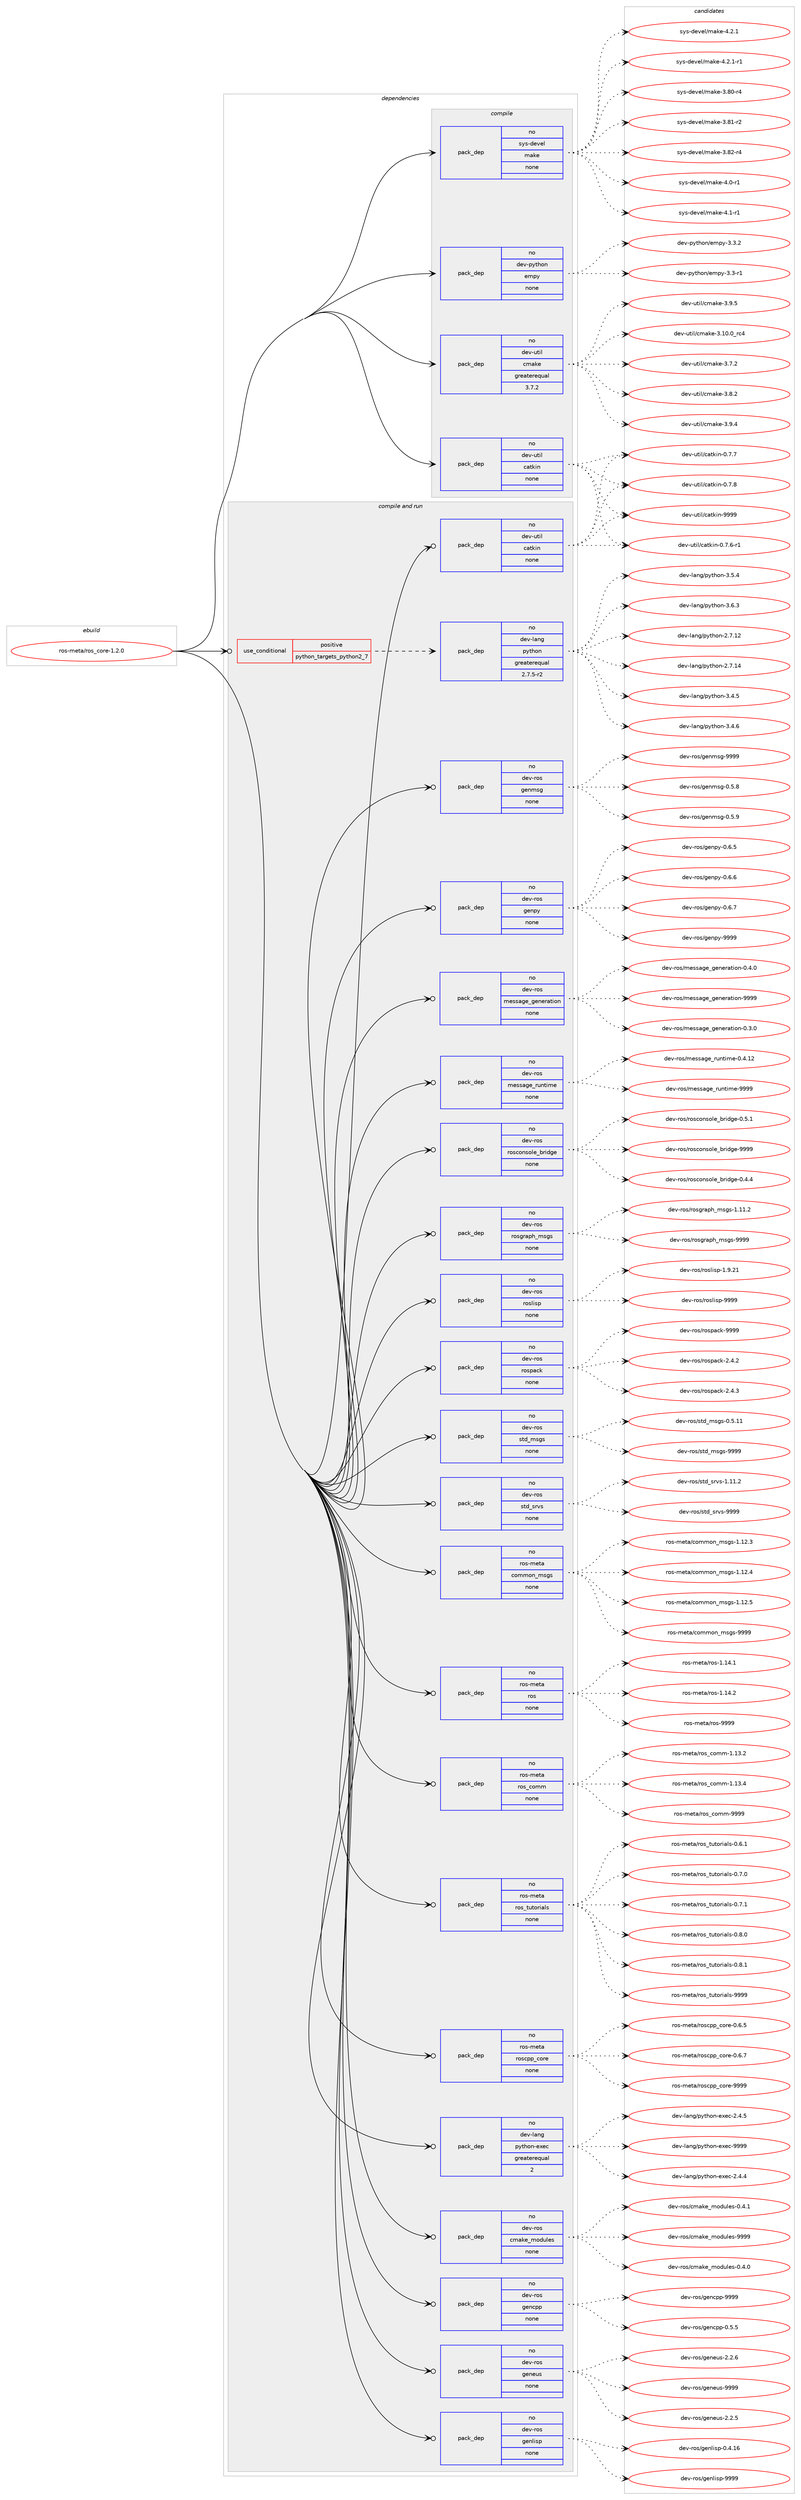 digraph prolog {

# *************
# Graph options
# *************

newrank=true;
concentrate=true;
compound=true;
graph [rankdir=LR,fontname=Helvetica,fontsize=10,ranksep=1.5];#, ranksep=2.5, nodesep=0.2];
edge  [arrowhead=vee];
node  [fontname=Helvetica,fontsize=10];

# **********
# The ebuild
# **********

subgraph cluster_leftcol {
color=gray;
rank=same;
label=<<i>ebuild</i>>;
id [label="ros-meta/ros_core-1.2.0", color=red, width=4, href="../ros-meta/ros_core-1.2.0.svg"];
}

# ****************
# The dependencies
# ****************

subgraph cluster_midcol {
color=gray;
label=<<i>dependencies</i>>;
subgraph cluster_compile {
fillcolor="#eeeeee";
style=filled;
label=<<i>compile</i>>;
subgraph pack325973 {
dependency442680 [label=<<TABLE BORDER="0" CELLBORDER="1" CELLSPACING="0" CELLPADDING="4" WIDTH="220"><TR><TD ROWSPAN="6" CELLPADDING="30">pack_dep</TD></TR><TR><TD WIDTH="110">no</TD></TR><TR><TD>dev-python</TD></TR><TR><TD>empy</TD></TR><TR><TD>none</TD></TR><TR><TD></TD></TR></TABLE>>, shape=none, color=blue];
}
id:e -> dependency442680:w [weight=20,style="solid",arrowhead="vee"];
subgraph pack325974 {
dependency442681 [label=<<TABLE BORDER="0" CELLBORDER="1" CELLSPACING="0" CELLPADDING="4" WIDTH="220"><TR><TD ROWSPAN="6" CELLPADDING="30">pack_dep</TD></TR><TR><TD WIDTH="110">no</TD></TR><TR><TD>dev-util</TD></TR><TR><TD>catkin</TD></TR><TR><TD>none</TD></TR><TR><TD></TD></TR></TABLE>>, shape=none, color=blue];
}
id:e -> dependency442681:w [weight=20,style="solid",arrowhead="vee"];
subgraph pack325975 {
dependency442682 [label=<<TABLE BORDER="0" CELLBORDER="1" CELLSPACING="0" CELLPADDING="4" WIDTH="220"><TR><TD ROWSPAN="6" CELLPADDING="30">pack_dep</TD></TR><TR><TD WIDTH="110">no</TD></TR><TR><TD>dev-util</TD></TR><TR><TD>cmake</TD></TR><TR><TD>greaterequal</TD></TR><TR><TD>3.7.2</TD></TR></TABLE>>, shape=none, color=blue];
}
id:e -> dependency442682:w [weight=20,style="solid",arrowhead="vee"];
subgraph pack325976 {
dependency442683 [label=<<TABLE BORDER="0" CELLBORDER="1" CELLSPACING="0" CELLPADDING="4" WIDTH="220"><TR><TD ROWSPAN="6" CELLPADDING="30">pack_dep</TD></TR><TR><TD WIDTH="110">no</TD></TR><TR><TD>sys-devel</TD></TR><TR><TD>make</TD></TR><TR><TD>none</TD></TR><TR><TD></TD></TR></TABLE>>, shape=none, color=blue];
}
id:e -> dependency442683:w [weight=20,style="solid",arrowhead="vee"];
}
subgraph cluster_compileandrun {
fillcolor="#eeeeee";
style=filled;
label=<<i>compile and run</i>>;
subgraph cond109058 {
dependency442684 [label=<<TABLE BORDER="0" CELLBORDER="1" CELLSPACING="0" CELLPADDING="4"><TR><TD ROWSPAN="3" CELLPADDING="10">use_conditional</TD></TR><TR><TD>positive</TD></TR><TR><TD>python_targets_python2_7</TD></TR></TABLE>>, shape=none, color=red];
subgraph pack325977 {
dependency442685 [label=<<TABLE BORDER="0" CELLBORDER="1" CELLSPACING="0" CELLPADDING="4" WIDTH="220"><TR><TD ROWSPAN="6" CELLPADDING="30">pack_dep</TD></TR><TR><TD WIDTH="110">no</TD></TR><TR><TD>dev-lang</TD></TR><TR><TD>python</TD></TR><TR><TD>greaterequal</TD></TR><TR><TD>2.7.5-r2</TD></TR></TABLE>>, shape=none, color=blue];
}
dependency442684:e -> dependency442685:w [weight=20,style="dashed",arrowhead="vee"];
}
id:e -> dependency442684:w [weight=20,style="solid",arrowhead="odotvee"];
subgraph pack325978 {
dependency442686 [label=<<TABLE BORDER="0" CELLBORDER="1" CELLSPACING="0" CELLPADDING="4" WIDTH="220"><TR><TD ROWSPAN="6" CELLPADDING="30">pack_dep</TD></TR><TR><TD WIDTH="110">no</TD></TR><TR><TD>dev-lang</TD></TR><TR><TD>python-exec</TD></TR><TR><TD>greaterequal</TD></TR><TR><TD>2</TD></TR></TABLE>>, shape=none, color=blue];
}
id:e -> dependency442686:w [weight=20,style="solid",arrowhead="odotvee"];
subgraph pack325979 {
dependency442687 [label=<<TABLE BORDER="0" CELLBORDER="1" CELLSPACING="0" CELLPADDING="4" WIDTH="220"><TR><TD ROWSPAN="6" CELLPADDING="30">pack_dep</TD></TR><TR><TD WIDTH="110">no</TD></TR><TR><TD>dev-ros</TD></TR><TR><TD>cmake_modules</TD></TR><TR><TD>none</TD></TR><TR><TD></TD></TR></TABLE>>, shape=none, color=blue];
}
id:e -> dependency442687:w [weight=20,style="solid",arrowhead="odotvee"];
subgraph pack325980 {
dependency442688 [label=<<TABLE BORDER="0" CELLBORDER="1" CELLSPACING="0" CELLPADDING="4" WIDTH="220"><TR><TD ROWSPAN="6" CELLPADDING="30">pack_dep</TD></TR><TR><TD WIDTH="110">no</TD></TR><TR><TD>dev-ros</TD></TR><TR><TD>gencpp</TD></TR><TR><TD>none</TD></TR><TR><TD></TD></TR></TABLE>>, shape=none, color=blue];
}
id:e -> dependency442688:w [weight=20,style="solid",arrowhead="odotvee"];
subgraph pack325981 {
dependency442689 [label=<<TABLE BORDER="0" CELLBORDER="1" CELLSPACING="0" CELLPADDING="4" WIDTH="220"><TR><TD ROWSPAN="6" CELLPADDING="30">pack_dep</TD></TR><TR><TD WIDTH="110">no</TD></TR><TR><TD>dev-ros</TD></TR><TR><TD>geneus</TD></TR><TR><TD>none</TD></TR><TR><TD></TD></TR></TABLE>>, shape=none, color=blue];
}
id:e -> dependency442689:w [weight=20,style="solid",arrowhead="odotvee"];
subgraph pack325982 {
dependency442690 [label=<<TABLE BORDER="0" CELLBORDER="1" CELLSPACING="0" CELLPADDING="4" WIDTH="220"><TR><TD ROWSPAN="6" CELLPADDING="30">pack_dep</TD></TR><TR><TD WIDTH="110">no</TD></TR><TR><TD>dev-ros</TD></TR><TR><TD>genlisp</TD></TR><TR><TD>none</TD></TR><TR><TD></TD></TR></TABLE>>, shape=none, color=blue];
}
id:e -> dependency442690:w [weight=20,style="solid",arrowhead="odotvee"];
subgraph pack325983 {
dependency442691 [label=<<TABLE BORDER="0" CELLBORDER="1" CELLSPACING="0" CELLPADDING="4" WIDTH="220"><TR><TD ROWSPAN="6" CELLPADDING="30">pack_dep</TD></TR><TR><TD WIDTH="110">no</TD></TR><TR><TD>dev-ros</TD></TR><TR><TD>genmsg</TD></TR><TR><TD>none</TD></TR><TR><TD></TD></TR></TABLE>>, shape=none, color=blue];
}
id:e -> dependency442691:w [weight=20,style="solid",arrowhead="odotvee"];
subgraph pack325984 {
dependency442692 [label=<<TABLE BORDER="0" CELLBORDER="1" CELLSPACING="0" CELLPADDING="4" WIDTH="220"><TR><TD ROWSPAN="6" CELLPADDING="30">pack_dep</TD></TR><TR><TD WIDTH="110">no</TD></TR><TR><TD>dev-ros</TD></TR><TR><TD>genpy</TD></TR><TR><TD>none</TD></TR><TR><TD></TD></TR></TABLE>>, shape=none, color=blue];
}
id:e -> dependency442692:w [weight=20,style="solid",arrowhead="odotvee"];
subgraph pack325985 {
dependency442693 [label=<<TABLE BORDER="0" CELLBORDER="1" CELLSPACING="0" CELLPADDING="4" WIDTH="220"><TR><TD ROWSPAN="6" CELLPADDING="30">pack_dep</TD></TR><TR><TD WIDTH="110">no</TD></TR><TR><TD>dev-ros</TD></TR><TR><TD>message_generation</TD></TR><TR><TD>none</TD></TR><TR><TD></TD></TR></TABLE>>, shape=none, color=blue];
}
id:e -> dependency442693:w [weight=20,style="solid",arrowhead="odotvee"];
subgraph pack325986 {
dependency442694 [label=<<TABLE BORDER="0" CELLBORDER="1" CELLSPACING="0" CELLPADDING="4" WIDTH="220"><TR><TD ROWSPAN="6" CELLPADDING="30">pack_dep</TD></TR><TR><TD WIDTH="110">no</TD></TR><TR><TD>dev-ros</TD></TR><TR><TD>message_runtime</TD></TR><TR><TD>none</TD></TR><TR><TD></TD></TR></TABLE>>, shape=none, color=blue];
}
id:e -> dependency442694:w [weight=20,style="solid",arrowhead="odotvee"];
subgraph pack325987 {
dependency442695 [label=<<TABLE BORDER="0" CELLBORDER="1" CELLSPACING="0" CELLPADDING="4" WIDTH="220"><TR><TD ROWSPAN="6" CELLPADDING="30">pack_dep</TD></TR><TR><TD WIDTH="110">no</TD></TR><TR><TD>dev-ros</TD></TR><TR><TD>rosconsole_bridge</TD></TR><TR><TD>none</TD></TR><TR><TD></TD></TR></TABLE>>, shape=none, color=blue];
}
id:e -> dependency442695:w [weight=20,style="solid",arrowhead="odotvee"];
subgraph pack325988 {
dependency442696 [label=<<TABLE BORDER="0" CELLBORDER="1" CELLSPACING="0" CELLPADDING="4" WIDTH="220"><TR><TD ROWSPAN="6" CELLPADDING="30">pack_dep</TD></TR><TR><TD WIDTH="110">no</TD></TR><TR><TD>dev-ros</TD></TR><TR><TD>rosgraph_msgs</TD></TR><TR><TD>none</TD></TR><TR><TD></TD></TR></TABLE>>, shape=none, color=blue];
}
id:e -> dependency442696:w [weight=20,style="solid",arrowhead="odotvee"];
subgraph pack325989 {
dependency442697 [label=<<TABLE BORDER="0" CELLBORDER="1" CELLSPACING="0" CELLPADDING="4" WIDTH="220"><TR><TD ROWSPAN="6" CELLPADDING="30">pack_dep</TD></TR><TR><TD WIDTH="110">no</TD></TR><TR><TD>dev-ros</TD></TR><TR><TD>roslisp</TD></TR><TR><TD>none</TD></TR><TR><TD></TD></TR></TABLE>>, shape=none, color=blue];
}
id:e -> dependency442697:w [weight=20,style="solid",arrowhead="odotvee"];
subgraph pack325990 {
dependency442698 [label=<<TABLE BORDER="0" CELLBORDER="1" CELLSPACING="0" CELLPADDING="4" WIDTH="220"><TR><TD ROWSPAN="6" CELLPADDING="30">pack_dep</TD></TR><TR><TD WIDTH="110">no</TD></TR><TR><TD>dev-ros</TD></TR><TR><TD>rospack</TD></TR><TR><TD>none</TD></TR><TR><TD></TD></TR></TABLE>>, shape=none, color=blue];
}
id:e -> dependency442698:w [weight=20,style="solid",arrowhead="odotvee"];
subgraph pack325991 {
dependency442699 [label=<<TABLE BORDER="0" CELLBORDER="1" CELLSPACING="0" CELLPADDING="4" WIDTH="220"><TR><TD ROWSPAN="6" CELLPADDING="30">pack_dep</TD></TR><TR><TD WIDTH="110">no</TD></TR><TR><TD>dev-ros</TD></TR><TR><TD>std_msgs</TD></TR><TR><TD>none</TD></TR><TR><TD></TD></TR></TABLE>>, shape=none, color=blue];
}
id:e -> dependency442699:w [weight=20,style="solid",arrowhead="odotvee"];
subgraph pack325992 {
dependency442700 [label=<<TABLE BORDER="0" CELLBORDER="1" CELLSPACING="0" CELLPADDING="4" WIDTH="220"><TR><TD ROWSPAN="6" CELLPADDING="30">pack_dep</TD></TR><TR><TD WIDTH="110">no</TD></TR><TR><TD>dev-ros</TD></TR><TR><TD>std_srvs</TD></TR><TR><TD>none</TD></TR><TR><TD></TD></TR></TABLE>>, shape=none, color=blue];
}
id:e -> dependency442700:w [weight=20,style="solid",arrowhead="odotvee"];
subgraph pack325993 {
dependency442701 [label=<<TABLE BORDER="0" CELLBORDER="1" CELLSPACING="0" CELLPADDING="4" WIDTH="220"><TR><TD ROWSPAN="6" CELLPADDING="30">pack_dep</TD></TR><TR><TD WIDTH="110">no</TD></TR><TR><TD>dev-util</TD></TR><TR><TD>catkin</TD></TR><TR><TD>none</TD></TR><TR><TD></TD></TR></TABLE>>, shape=none, color=blue];
}
id:e -> dependency442701:w [weight=20,style="solid",arrowhead="odotvee"];
subgraph pack325994 {
dependency442702 [label=<<TABLE BORDER="0" CELLBORDER="1" CELLSPACING="0" CELLPADDING="4" WIDTH="220"><TR><TD ROWSPAN="6" CELLPADDING="30">pack_dep</TD></TR><TR><TD WIDTH="110">no</TD></TR><TR><TD>ros-meta</TD></TR><TR><TD>common_msgs</TD></TR><TR><TD>none</TD></TR><TR><TD></TD></TR></TABLE>>, shape=none, color=blue];
}
id:e -> dependency442702:w [weight=20,style="solid",arrowhead="odotvee"];
subgraph pack325995 {
dependency442703 [label=<<TABLE BORDER="0" CELLBORDER="1" CELLSPACING="0" CELLPADDING="4" WIDTH="220"><TR><TD ROWSPAN="6" CELLPADDING="30">pack_dep</TD></TR><TR><TD WIDTH="110">no</TD></TR><TR><TD>ros-meta</TD></TR><TR><TD>ros</TD></TR><TR><TD>none</TD></TR><TR><TD></TD></TR></TABLE>>, shape=none, color=blue];
}
id:e -> dependency442703:w [weight=20,style="solid",arrowhead="odotvee"];
subgraph pack325996 {
dependency442704 [label=<<TABLE BORDER="0" CELLBORDER="1" CELLSPACING="0" CELLPADDING="4" WIDTH="220"><TR><TD ROWSPAN="6" CELLPADDING="30">pack_dep</TD></TR><TR><TD WIDTH="110">no</TD></TR><TR><TD>ros-meta</TD></TR><TR><TD>ros_comm</TD></TR><TR><TD>none</TD></TR><TR><TD></TD></TR></TABLE>>, shape=none, color=blue];
}
id:e -> dependency442704:w [weight=20,style="solid",arrowhead="odotvee"];
subgraph pack325997 {
dependency442705 [label=<<TABLE BORDER="0" CELLBORDER="1" CELLSPACING="0" CELLPADDING="4" WIDTH="220"><TR><TD ROWSPAN="6" CELLPADDING="30">pack_dep</TD></TR><TR><TD WIDTH="110">no</TD></TR><TR><TD>ros-meta</TD></TR><TR><TD>ros_tutorials</TD></TR><TR><TD>none</TD></TR><TR><TD></TD></TR></TABLE>>, shape=none, color=blue];
}
id:e -> dependency442705:w [weight=20,style="solid",arrowhead="odotvee"];
subgraph pack325998 {
dependency442706 [label=<<TABLE BORDER="0" CELLBORDER="1" CELLSPACING="0" CELLPADDING="4" WIDTH="220"><TR><TD ROWSPAN="6" CELLPADDING="30">pack_dep</TD></TR><TR><TD WIDTH="110">no</TD></TR><TR><TD>ros-meta</TD></TR><TR><TD>roscpp_core</TD></TR><TR><TD>none</TD></TR><TR><TD></TD></TR></TABLE>>, shape=none, color=blue];
}
id:e -> dependency442706:w [weight=20,style="solid",arrowhead="odotvee"];
}
subgraph cluster_run {
fillcolor="#eeeeee";
style=filled;
label=<<i>run</i>>;
}
}

# **************
# The candidates
# **************

subgraph cluster_choices {
rank=same;
color=gray;
label=<<i>candidates</i>>;

subgraph choice325973 {
color=black;
nodesep=1;
choice1001011184511212111610411111047101109112121455146514511449 [label="dev-python/empy-3.3-r1", color=red, width=4,href="../dev-python/empy-3.3-r1.svg"];
choice1001011184511212111610411111047101109112121455146514650 [label="dev-python/empy-3.3.2", color=red, width=4,href="../dev-python/empy-3.3.2.svg"];
dependency442680:e -> choice1001011184511212111610411111047101109112121455146514511449:w [style=dotted,weight="100"];
dependency442680:e -> choice1001011184511212111610411111047101109112121455146514650:w [style=dotted,weight="100"];
}
subgraph choice325974 {
color=black;
nodesep=1;
choice100101118451171161051084799971161071051104548465546544511449 [label="dev-util/catkin-0.7.6-r1", color=red, width=4,href="../dev-util/catkin-0.7.6-r1.svg"];
choice10010111845117116105108479997116107105110454846554655 [label="dev-util/catkin-0.7.7", color=red, width=4,href="../dev-util/catkin-0.7.7.svg"];
choice10010111845117116105108479997116107105110454846554656 [label="dev-util/catkin-0.7.8", color=red, width=4,href="../dev-util/catkin-0.7.8.svg"];
choice100101118451171161051084799971161071051104557575757 [label="dev-util/catkin-9999", color=red, width=4,href="../dev-util/catkin-9999.svg"];
dependency442681:e -> choice100101118451171161051084799971161071051104548465546544511449:w [style=dotted,weight="100"];
dependency442681:e -> choice10010111845117116105108479997116107105110454846554655:w [style=dotted,weight="100"];
dependency442681:e -> choice10010111845117116105108479997116107105110454846554656:w [style=dotted,weight="100"];
dependency442681:e -> choice100101118451171161051084799971161071051104557575757:w [style=dotted,weight="100"];
}
subgraph choice325975 {
color=black;
nodesep=1;
choice1001011184511711610510847991099710710145514649484648951149952 [label="dev-util/cmake-3.10.0_rc4", color=red, width=4,href="../dev-util/cmake-3.10.0_rc4.svg"];
choice10010111845117116105108479910997107101455146554650 [label="dev-util/cmake-3.7.2", color=red, width=4,href="../dev-util/cmake-3.7.2.svg"];
choice10010111845117116105108479910997107101455146564650 [label="dev-util/cmake-3.8.2", color=red, width=4,href="../dev-util/cmake-3.8.2.svg"];
choice10010111845117116105108479910997107101455146574652 [label="dev-util/cmake-3.9.4", color=red, width=4,href="../dev-util/cmake-3.9.4.svg"];
choice10010111845117116105108479910997107101455146574653 [label="dev-util/cmake-3.9.5", color=red, width=4,href="../dev-util/cmake-3.9.5.svg"];
dependency442682:e -> choice1001011184511711610510847991099710710145514649484648951149952:w [style=dotted,weight="100"];
dependency442682:e -> choice10010111845117116105108479910997107101455146554650:w [style=dotted,weight="100"];
dependency442682:e -> choice10010111845117116105108479910997107101455146564650:w [style=dotted,weight="100"];
dependency442682:e -> choice10010111845117116105108479910997107101455146574652:w [style=dotted,weight="100"];
dependency442682:e -> choice10010111845117116105108479910997107101455146574653:w [style=dotted,weight="100"];
}
subgraph choice325976 {
color=black;
nodesep=1;
choice11512111545100101118101108471099710710145514656484511452 [label="sys-devel/make-3.80-r4", color=red, width=4,href="../sys-devel/make-3.80-r4.svg"];
choice11512111545100101118101108471099710710145514656494511450 [label="sys-devel/make-3.81-r2", color=red, width=4,href="../sys-devel/make-3.81-r2.svg"];
choice11512111545100101118101108471099710710145514656504511452 [label="sys-devel/make-3.82-r4", color=red, width=4,href="../sys-devel/make-3.82-r4.svg"];
choice115121115451001011181011084710997107101455246484511449 [label="sys-devel/make-4.0-r1", color=red, width=4,href="../sys-devel/make-4.0-r1.svg"];
choice115121115451001011181011084710997107101455246494511449 [label="sys-devel/make-4.1-r1", color=red, width=4,href="../sys-devel/make-4.1-r1.svg"];
choice115121115451001011181011084710997107101455246504649 [label="sys-devel/make-4.2.1", color=red, width=4,href="../sys-devel/make-4.2.1.svg"];
choice1151211154510010111810110847109971071014552465046494511449 [label="sys-devel/make-4.2.1-r1", color=red, width=4,href="../sys-devel/make-4.2.1-r1.svg"];
dependency442683:e -> choice11512111545100101118101108471099710710145514656484511452:w [style=dotted,weight="100"];
dependency442683:e -> choice11512111545100101118101108471099710710145514656494511450:w [style=dotted,weight="100"];
dependency442683:e -> choice11512111545100101118101108471099710710145514656504511452:w [style=dotted,weight="100"];
dependency442683:e -> choice115121115451001011181011084710997107101455246484511449:w [style=dotted,weight="100"];
dependency442683:e -> choice115121115451001011181011084710997107101455246494511449:w [style=dotted,weight="100"];
dependency442683:e -> choice115121115451001011181011084710997107101455246504649:w [style=dotted,weight="100"];
dependency442683:e -> choice1151211154510010111810110847109971071014552465046494511449:w [style=dotted,weight="100"];
}
subgraph choice325977 {
color=black;
nodesep=1;
choice10010111845108971101034711212111610411111045504655464950 [label="dev-lang/python-2.7.12", color=red, width=4,href="../dev-lang/python-2.7.12.svg"];
choice10010111845108971101034711212111610411111045504655464952 [label="dev-lang/python-2.7.14", color=red, width=4,href="../dev-lang/python-2.7.14.svg"];
choice100101118451089711010347112121116104111110455146524653 [label="dev-lang/python-3.4.5", color=red, width=4,href="../dev-lang/python-3.4.5.svg"];
choice100101118451089711010347112121116104111110455146524654 [label="dev-lang/python-3.4.6", color=red, width=4,href="../dev-lang/python-3.4.6.svg"];
choice100101118451089711010347112121116104111110455146534652 [label="dev-lang/python-3.5.4", color=red, width=4,href="../dev-lang/python-3.5.4.svg"];
choice100101118451089711010347112121116104111110455146544651 [label="dev-lang/python-3.6.3", color=red, width=4,href="../dev-lang/python-3.6.3.svg"];
dependency442685:e -> choice10010111845108971101034711212111610411111045504655464950:w [style=dotted,weight="100"];
dependency442685:e -> choice10010111845108971101034711212111610411111045504655464952:w [style=dotted,weight="100"];
dependency442685:e -> choice100101118451089711010347112121116104111110455146524653:w [style=dotted,weight="100"];
dependency442685:e -> choice100101118451089711010347112121116104111110455146524654:w [style=dotted,weight="100"];
dependency442685:e -> choice100101118451089711010347112121116104111110455146534652:w [style=dotted,weight="100"];
dependency442685:e -> choice100101118451089711010347112121116104111110455146544651:w [style=dotted,weight="100"];
}
subgraph choice325978 {
color=black;
nodesep=1;
choice1001011184510897110103471121211161041111104510112010199455046524652 [label="dev-lang/python-exec-2.4.4", color=red, width=4,href="../dev-lang/python-exec-2.4.4.svg"];
choice1001011184510897110103471121211161041111104510112010199455046524653 [label="dev-lang/python-exec-2.4.5", color=red, width=4,href="../dev-lang/python-exec-2.4.5.svg"];
choice10010111845108971101034711212111610411111045101120101994557575757 [label="dev-lang/python-exec-9999", color=red, width=4,href="../dev-lang/python-exec-9999.svg"];
dependency442686:e -> choice1001011184510897110103471121211161041111104510112010199455046524652:w [style=dotted,weight="100"];
dependency442686:e -> choice1001011184510897110103471121211161041111104510112010199455046524653:w [style=dotted,weight="100"];
dependency442686:e -> choice10010111845108971101034711212111610411111045101120101994557575757:w [style=dotted,weight="100"];
}
subgraph choice325979 {
color=black;
nodesep=1;
choice1001011184511411111547991099710710195109111100117108101115454846524648 [label="dev-ros/cmake_modules-0.4.0", color=red, width=4,href="../dev-ros/cmake_modules-0.4.0.svg"];
choice1001011184511411111547991099710710195109111100117108101115454846524649 [label="dev-ros/cmake_modules-0.4.1", color=red, width=4,href="../dev-ros/cmake_modules-0.4.1.svg"];
choice10010111845114111115479910997107101951091111001171081011154557575757 [label="dev-ros/cmake_modules-9999", color=red, width=4,href="../dev-ros/cmake_modules-9999.svg"];
dependency442687:e -> choice1001011184511411111547991099710710195109111100117108101115454846524648:w [style=dotted,weight="100"];
dependency442687:e -> choice1001011184511411111547991099710710195109111100117108101115454846524649:w [style=dotted,weight="100"];
dependency442687:e -> choice10010111845114111115479910997107101951091111001171081011154557575757:w [style=dotted,weight="100"];
}
subgraph choice325980 {
color=black;
nodesep=1;
choice100101118451141111154710310111099112112454846534653 [label="dev-ros/gencpp-0.5.5", color=red, width=4,href="../dev-ros/gencpp-0.5.5.svg"];
choice1001011184511411111547103101110991121124557575757 [label="dev-ros/gencpp-9999", color=red, width=4,href="../dev-ros/gencpp-9999.svg"];
dependency442688:e -> choice100101118451141111154710310111099112112454846534653:w [style=dotted,weight="100"];
dependency442688:e -> choice1001011184511411111547103101110991121124557575757:w [style=dotted,weight="100"];
}
subgraph choice325981 {
color=black;
nodesep=1;
choice1001011184511411111547103101110101117115455046504653 [label="dev-ros/geneus-2.2.5", color=red, width=4,href="../dev-ros/geneus-2.2.5.svg"];
choice1001011184511411111547103101110101117115455046504654 [label="dev-ros/geneus-2.2.6", color=red, width=4,href="../dev-ros/geneus-2.2.6.svg"];
choice10010111845114111115471031011101011171154557575757 [label="dev-ros/geneus-9999", color=red, width=4,href="../dev-ros/geneus-9999.svg"];
dependency442689:e -> choice1001011184511411111547103101110101117115455046504653:w [style=dotted,weight="100"];
dependency442689:e -> choice1001011184511411111547103101110101117115455046504654:w [style=dotted,weight="100"];
dependency442689:e -> choice10010111845114111115471031011101011171154557575757:w [style=dotted,weight="100"];
}
subgraph choice325982 {
color=black;
nodesep=1;
choice100101118451141111154710310111010810511511245484652464954 [label="dev-ros/genlisp-0.4.16", color=red, width=4,href="../dev-ros/genlisp-0.4.16.svg"];
choice10010111845114111115471031011101081051151124557575757 [label="dev-ros/genlisp-9999", color=red, width=4,href="../dev-ros/genlisp-9999.svg"];
dependency442690:e -> choice100101118451141111154710310111010810511511245484652464954:w [style=dotted,weight="100"];
dependency442690:e -> choice10010111845114111115471031011101081051151124557575757:w [style=dotted,weight="100"];
}
subgraph choice325983 {
color=black;
nodesep=1;
choice1001011184511411111547103101110109115103454846534656 [label="dev-ros/genmsg-0.5.8", color=red, width=4,href="../dev-ros/genmsg-0.5.8.svg"];
choice1001011184511411111547103101110109115103454846534657 [label="dev-ros/genmsg-0.5.9", color=red, width=4,href="../dev-ros/genmsg-0.5.9.svg"];
choice10010111845114111115471031011101091151034557575757 [label="dev-ros/genmsg-9999", color=red, width=4,href="../dev-ros/genmsg-9999.svg"];
dependency442691:e -> choice1001011184511411111547103101110109115103454846534656:w [style=dotted,weight="100"];
dependency442691:e -> choice1001011184511411111547103101110109115103454846534657:w [style=dotted,weight="100"];
dependency442691:e -> choice10010111845114111115471031011101091151034557575757:w [style=dotted,weight="100"];
}
subgraph choice325984 {
color=black;
nodesep=1;
choice1001011184511411111547103101110112121454846544653 [label="dev-ros/genpy-0.6.5", color=red, width=4,href="../dev-ros/genpy-0.6.5.svg"];
choice1001011184511411111547103101110112121454846544654 [label="dev-ros/genpy-0.6.6", color=red, width=4,href="../dev-ros/genpy-0.6.6.svg"];
choice1001011184511411111547103101110112121454846544655 [label="dev-ros/genpy-0.6.7", color=red, width=4,href="../dev-ros/genpy-0.6.7.svg"];
choice10010111845114111115471031011101121214557575757 [label="dev-ros/genpy-9999", color=red, width=4,href="../dev-ros/genpy-9999.svg"];
dependency442692:e -> choice1001011184511411111547103101110112121454846544653:w [style=dotted,weight="100"];
dependency442692:e -> choice1001011184511411111547103101110112121454846544654:w [style=dotted,weight="100"];
dependency442692:e -> choice1001011184511411111547103101110112121454846544655:w [style=dotted,weight="100"];
dependency442692:e -> choice10010111845114111115471031011101121214557575757:w [style=dotted,weight="100"];
}
subgraph choice325985 {
color=black;
nodesep=1;
choice1001011184511411111547109101115115971031019510310111010111497116105111110454846514648 [label="dev-ros/message_generation-0.3.0", color=red, width=4,href="../dev-ros/message_generation-0.3.0.svg"];
choice1001011184511411111547109101115115971031019510310111010111497116105111110454846524648 [label="dev-ros/message_generation-0.4.0", color=red, width=4,href="../dev-ros/message_generation-0.4.0.svg"];
choice10010111845114111115471091011151159710310195103101110101114971161051111104557575757 [label="dev-ros/message_generation-9999", color=red, width=4,href="../dev-ros/message_generation-9999.svg"];
dependency442693:e -> choice1001011184511411111547109101115115971031019510310111010111497116105111110454846514648:w [style=dotted,weight="100"];
dependency442693:e -> choice1001011184511411111547109101115115971031019510310111010111497116105111110454846524648:w [style=dotted,weight="100"];
dependency442693:e -> choice10010111845114111115471091011151159710310195103101110101114971161051111104557575757:w [style=dotted,weight="100"];
}
subgraph choice325986 {
color=black;
nodesep=1;
choice1001011184511411111547109101115115971031019511411711011610510910145484652464950 [label="dev-ros/message_runtime-0.4.12", color=red, width=4,href="../dev-ros/message_runtime-0.4.12.svg"];
choice100101118451141111154710910111511597103101951141171101161051091014557575757 [label="dev-ros/message_runtime-9999", color=red, width=4,href="../dev-ros/message_runtime-9999.svg"];
dependency442694:e -> choice1001011184511411111547109101115115971031019511411711011610510910145484652464950:w [style=dotted,weight="100"];
dependency442694:e -> choice100101118451141111154710910111511597103101951141171101161051091014557575757:w [style=dotted,weight="100"];
}
subgraph choice325987 {
color=black;
nodesep=1;
choice1001011184511411111547114111115991111101151111081019598114105100103101454846524652 [label="dev-ros/rosconsole_bridge-0.4.4", color=red, width=4,href="../dev-ros/rosconsole_bridge-0.4.4.svg"];
choice1001011184511411111547114111115991111101151111081019598114105100103101454846534649 [label="dev-ros/rosconsole_bridge-0.5.1", color=red, width=4,href="../dev-ros/rosconsole_bridge-0.5.1.svg"];
choice10010111845114111115471141111159911111011511110810195981141051001031014557575757 [label="dev-ros/rosconsole_bridge-9999", color=red, width=4,href="../dev-ros/rosconsole_bridge-9999.svg"];
dependency442695:e -> choice1001011184511411111547114111115991111101151111081019598114105100103101454846524652:w [style=dotted,weight="100"];
dependency442695:e -> choice1001011184511411111547114111115991111101151111081019598114105100103101454846534649:w [style=dotted,weight="100"];
dependency442695:e -> choice10010111845114111115471141111159911111011511110810195981141051001031014557575757:w [style=dotted,weight="100"];
}
subgraph choice325988 {
color=black;
nodesep=1;
choice1001011184511411111547114111115103114971121049510911510311545494649494650 [label="dev-ros/rosgraph_msgs-1.11.2", color=red, width=4,href="../dev-ros/rosgraph_msgs-1.11.2.svg"];
choice100101118451141111154711411111510311497112104951091151031154557575757 [label="dev-ros/rosgraph_msgs-9999", color=red, width=4,href="../dev-ros/rosgraph_msgs-9999.svg"];
dependency442696:e -> choice1001011184511411111547114111115103114971121049510911510311545494649494650:w [style=dotted,weight="100"];
dependency442696:e -> choice100101118451141111154711411111510311497112104951091151031154557575757:w [style=dotted,weight="100"];
}
subgraph choice325989 {
color=black;
nodesep=1;
choice100101118451141111154711411111510810511511245494657465049 [label="dev-ros/roslisp-1.9.21", color=red, width=4,href="../dev-ros/roslisp-1.9.21.svg"];
choice10010111845114111115471141111151081051151124557575757 [label="dev-ros/roslisp-9999", color=red, width=4,href="../dev-ros/roslisp-9999.svg"];
dependency442697:e -> choice100101118451141111154711411111510810511511245494657465049:w [style=dotted,weight="100"];
dependency442697:e -> choice10010111845114111115471141111151081051151124557575757:w [style=dotted,weight="100"];
}
subgraph choice325990 {
color=black;
nodesep=1;
choice10010111845114111115471141111151129799107455046524650 [label="dev-ros/rospack-2.4.2", color=red, width=4,href="../dev-ros/rospack-2.4.2.svg"];
choice10010111845114111115471141111151129799107455046524651 [label="dev-ros/rospack-2.4.3", color=red, width=4,href="../dev-ros/rospack-2.4.3.svg"];
choice100101118451141111154711411111511297991074557575757 [label="dev-ros/rospack-9999", color=red, width=4,href="../dev-ros/rospack-9999.svg"];
dependency442698:e -> choice10010111845114111115471141111151129799107455046524650:w [style=dotted,weight="100"];
dependency442698:e -> choice10010111845114111115471141111151129799107455046524651:w [style=dotted,weight="100"];
dependency442698:e -> choice100101118451141111154711411111511297991074557575757:w [style=dotted,weight="100"];
}
subgraph choice325991 {
color=black;
nodesep=1;
choice10010111845114111115471151161009510911510311545484653464949 [label="dev-ros/std_msgs-0.5.11", color=red, width=4,href="../dev-ros/std_msgs-0.5.11.svg"];
choice1001011184511411111547115116100951091151031154557575757 [label="dev-ros/std_msgs-9999", color=red, width=4,href="../dev-ros/std_msgs-9999.svg"];
dependency442699:e -> choice10010111845114111115471151161009510911510311545484653464949:w [style=dotted,weight="100"];
dependency442699:e -> choice1001011184511411111547115116100951091151031154557575757:w [style=dotted,weight="100"];
}
subgraph choice325992 {
color=black;
nodesep=1;
choice10010111845114111115471151161009511511411811545494649494650 [label="dev-ros/std_srvs-1.11.2", color=red, width=4,href="../dev-ros/std_srvs-1.11.2.svg"];
choice1001011184511411111547115116100951151141181154557575757 [label="dev-ros/std_srvs-9999", color=red, width=4,href="../dev-ros/std_srvs-9999.svg"];
dependency442700:e -> choice10010111845114111115471151161009511511411811545494649494650:w [style=dotted,weight="100"];
dependency442700:e -> choice1001011184511411111547115116100951151141181154557575757:w [style=dotted,weight="100"];
}
subgraph choice325993 {
color=black;
nodesep=1;
choice100101118451171161051084799971161071051104548465546544511449 [label="dev-util/catkin-0.7.6-r1", color=red, width=4,href="../dev-util/catkin-0.7.6-r1.svg"];
choice10010111845117116105108479997116107105110454846554655 [label="dev-util/catkin-0.7.7", color=red, width=4,href="../dev-util/catkin-0.7.7.svg"];
choice10010111845117116105108479997116107105110454846554656 [label="dev-util/catkin-0.7.8", color=red, width=4,href="../dev-util/catkin-0.7.8.svg"];
choice100101118451171161051084799971161071051104557575757 [label="dev-util/catkin-9999", color=red, width=4,href="../dev-util/catkin-9999.svg"];
dependency442701:e -> choice100101118451171161051084799971161071051104548465546544511449:w [style=dotted,weight="100"];
dependency442701:e -> choice10010111845117116105108479997116107105110454846554655:w [style=dotted,weight="100"];
dependency442701:e -> choice10010111845117116105108479997116107105110454846554656:w [style=dotted,weight="100"];
dependency442701:e -> choice100101118451171161051084799971161071051104557575757:w [style=dotted,weight="100"];
}
subgraph choice325994 {
color=black;
nodesep=1;
choice114111115451091011169747991111091091111109510911510311545494649504651 [label="ros-meta/common_msgs-1.12.3", color=red, width=4,href="../ros-meta/common_msgs-1.12.3.svg"];
choice114111115451091011169747991111091091111109510911510311545494649504652 [label="ros-meta/common_msgs-1.12.4", color=red, width=4,href="../ros-meta/common_msgs-1.12.4.svg"];
choice114111115451091011169747991111091091111109510911510311545494649504653 [label="ros-meta/common_msgs-1.12.5", color=red, width=4,href="../ros-meta/common_msgs-1.12.5.svg"];
choice11411111545109101116974799111109109111110951091151031154557575757 [label="ros-meta/common_msgs-9999", color=red, width=4,href="../ros-meta/common_msgs-9999.svg"];
dependency442702:e -> choice114111115451091011169747991111091091111109510911510311545494649504651:w [style=dotted,weight="100"];
dependency442702:e -> choice114111115451091011169747991111091091111109510911510311545494649504652:w [style=dotted,weight="100"];
dependency442702:e -> choice114111115451091011169747991111091091111109510911510311545494649504653:w [style=dotted,weight="100"];
dependency442702:e -> choice11411111545109101116974799111109109111110951091151031154557575757:w [style=dotted,weight="100"];
}
subgraph choice325995 {
color=black;
nodesep=1;
choice11411111545109101116974711411111545494649524649 [label="ros-meta/ros-1.14.1", color=red, width=4,href="../ros-meta/ros-1.14.1.svg"];
choice11411111545109101116974711411111545494649524650 [label="ros-meta/ros-1.14.2", color=red, width=4,href="../ros-meta/ros-1.14.2.svg"];
choice1141111154510910111697471141111154557575757 [label="ros-meta/ros-9999", color=red, width=4,href="../ros-meta/ros-9999.svg"];
dependency442703:e -> choice11411111545109101116974711411111545494649524649:w [style=dotted,weight="100"];
dependency442703:e -> choice11411111545109101116974711411111545494649524650:w [style=dotted,weight="100"];
dependency442703:e -> choice1141111154510910111697471141111154557575757:w [style=dotted,weight="100"];
}
subgraph choice325996 {
color=black;
nodesep=1;
choice114111115451091011169747114111115959911110910945494649514650 [label="ros-meta/ros_comm-1.13.2", color=red, width=4,href="../ros-meta/ros_comm-1.13.2.svg"];
choice114111115451091011169747114111115959911110910945494649514652 [label="ros-meta/ros_comm-1.13.4", color=red, width=4,href="../ros-meta/ros_comm-1.13.4.svg"];
choice11411111545109101116974711411111595991111091094557575757 [label="ros-meta/ros_comm-9999", color=red, width=4,href="../ros-meta/ros_comm-9999.svg"];
dependency442704:e -> choice114111115451091011169747114111115959911110910945494649514650:w [style=dotted,weight="100"];
dependency442704:e -> choice114111115451091011169747114111115959911110910945494649514652:w [style=dotted,weight="100"];
dependency442704:e -> choice11411111545109101116974711411111595991111091094557575757:w [style=dotted,weight="100"];
}
subgraph choice325997 {
color=black;
nodesep=1;
choice1141111154510910111697471141111159511611711611111410597108115454846544649 [label="ros-meta/ros_tutorials-0.6.1", color=red, width=4,href="../ros-meta/ros_tutorials-0.6.1.svg"];
choice1141111154510910111697471141111159511611711611111410597108115454846554648 [label="ros-meta/ros_tutorials-0.7.0", color=red, width=4,href="../ros-meta/ros_tutorials-0.7.0.svg"];
choice1141111154510910111697471141111159511611711611111410597108115454846554649 [label="ros-meta/ros_tutorials-0.7.1", color=red, width=4,href="../ros-meta/ros_tutorials-0.7.1.svg"];
choice1141111154510910111697471141111159511611711611111410597108115454846564648 [label="ros-meta/ros_tutorials-0.8.0", color=red, width=4,href="../ros-meta/ros_tutorials-0.8.0.svg"];
choice1141111154510910111697471141111159511611711611111410597108115454846564649 [label="ros-meta/ros_tutorials-0.8.1", color=red, width=4,href="../ros-meta/ros_tutorials-0.8.1.svg"];
choice11411111545109101116974711411111595116117116111114105971081154557575757 [label="ros-meta/ros_tutorials-9999", color=red, width=4,href="../ros-meta/ros_tutorials-9999.svg"];
dependency442705:e -> choice1141111154510910111697471141111159511611711611111410597108115454846544649:w [style=dotted,weight="100"];
dependency442705:e -> choice1141111154510910111697471141111159511611711611111410597108115454846554648:w [style=dotted,weight="100"];
dependency442705:e -> choice1141111154510910111697471141111159511611711611111410597108115454846554649:w [style=dotted,weight="100"];
dependency442705:e -> choice1141111154510910111697471141111159511611711611111410597108115454846564648:w [style=dotted,weight="100"];
dependency442705:e -> choice1141111154510910111697471141111159511611711611111410597108115454846564649:w [style=dotted,weight="100"];
dependency442705:e -> choice11411111545109101116974711411111595116117116111114105971081154557575757:w [style=dotted,weight="100"];
}
subgraph choice325998 {
color=black;
nodesep=1;
choice114111115451091011169747114111115991121129599111114101454846544653 [label="ros-meta/roscpp_core-0.6.5", color=red, width=4,href="../ros-meta/roscpp_core-0.6.5.svg"];
choice114111115451091011169747114111115991121129599111114101454846544655 [label="ros-meta/roscpp_core-0.6.7", color=red, width=4,href="../ros-meta/roscpp_core-0.6.7.svg"];
choice1141111154510910111697471141111159911211295991111141014557575757 [label="ros-meta/roscpp_core-9999", color=red, width=4,href="../ros-meta/roscpp_core-9999.svg"];
dependency442706:e -> choice114111115451091011169747114111115991121129599111114101454846544653:w [style=dotted,weight="100"];
dependency442706:e -> choice114111115451091011169747114111115991121129599111114101454846544655:w [style=dotted,weight="100"];
dependency442706:e -> choice1141111154510910111697471141111159911211295991111141014557575757:w [style=dotted,weight="100"];
}
}

}
